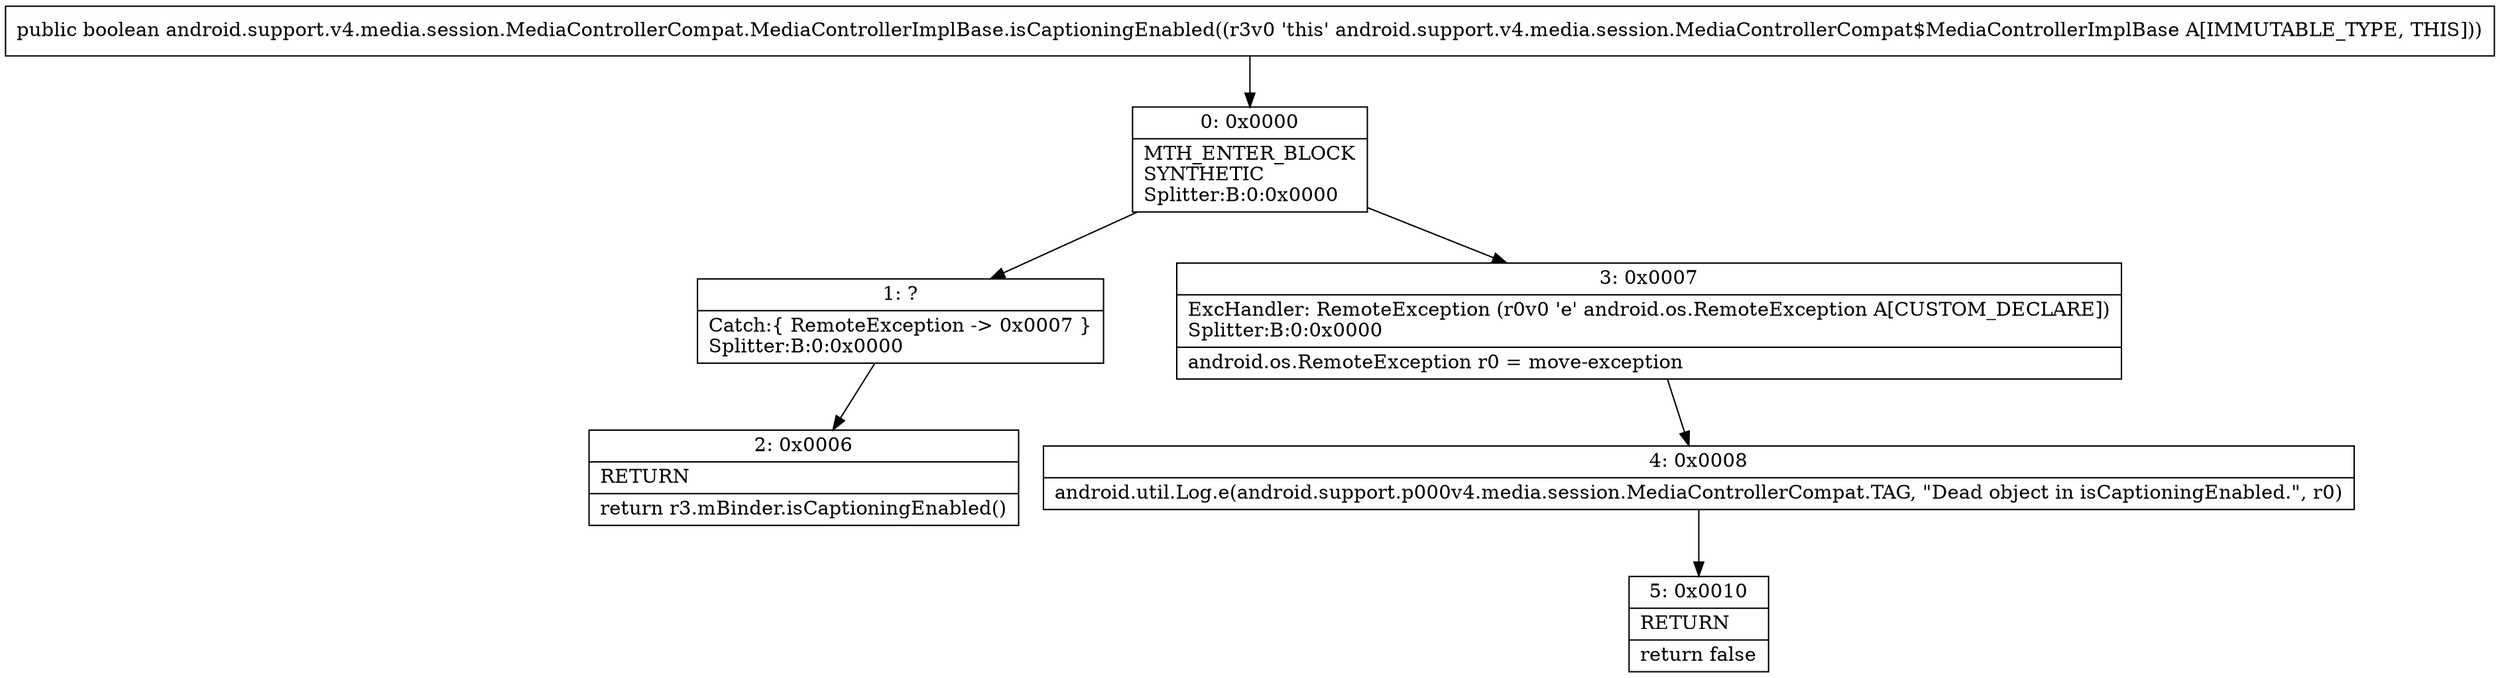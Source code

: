 digraph "CFG forandroid.support.v4.media.session.MediaControllerCompat.MediaControllerImplBase.isCaptioningEnabled()Z" {
Node_0 [shape=record,label="{0\:\ 0x0000|MTH_ENTER_BLOCK\lSYNTHETIC\lSplitter:B:0:0x0000\l}"];
Node_1 [shape=record,label="{1\:\ ?|Catch:\{ RemoteException \-\> 0x0007 \}\lSplitter:B:0:0x0000\l}"];
Node_2 [shape=record,label="{2\:\ 0x0006|RETURN\l|return r3.mBinder.isCaptioningEnabled()\l}"];
Node_3 [shape=record,label="{3\:\ 0x0007|ExcHandler: RemoteException (r0v0 'e' android.os.RemoteException A[CUSTOM_DECLARE])\lSplitter:B:0:0x0000\l|android.os.RemoteException r0 = move\-exception\l}"];
Node_4 [shape=record,label="{4\:\ 0x0008|android.util.Log.e(android.support.p000v4.media.session.MediaControllerCompat.TAG, \"Dead object in isCaptioningEnabled.\", r0)\l}"];
Node_5 [shape=record,label="{5\:\ 0x0010|RETURN\l|return false\l}"];
MethodNode[shape=record,label="{public boolean android.support.v4.media.session.MediaControllerCompat.MediaControllerImplBase.isCaptioningEnabled((r3v0 'this' android.support.v4.media.session.MediaControllerCompat$MediaControllerImplBase A[IMMUTABLE_TYPE, THIS])) }"];
MethodNode -> Node_0;
Node_0 -> Node_1;
Node_0 -> Node_3;
Node_1 -> Node_2;
Node_3 -> Node_4;
Node_4 -> Node_5;
}

